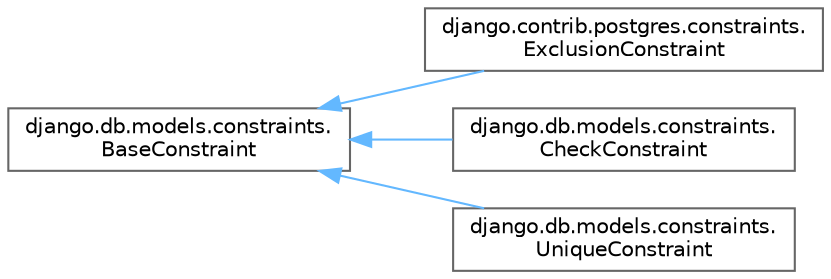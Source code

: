 digraph "Graphical Class Hierarchy"
{
 // LATEX_PDF_SIZE
  bgcolor="transparent";
  edge [fontname=Helvetica,fontsize=10,labelfontname=Helvetica,labelfontsize=10];
  node [fontname=Helvetica,fontsize=10,shape=box,height=0.2,width=0.4];
  rankdir="LR";
  Node0 [id="Node000000",label="django.db.models.constraints.\lBaseConstraint",height=0.2,width=0.4,color="grey40", fillcolor="white", style="filled",URL="$classdjango_1_1db_1_1models_1_1constraints_1_1_base_constraint.html",tooltip=" "];
  Node0 -> Node1 [id="edge1486_Node000000_Node000001",dir="back",color="steelblue1",style="solid",tooltip=" "];
  Node1 [id="Node000001",label="django.contrib.postgres.constraints.\lExclusionConstraint",height=0.2,width=0.4,color="grey40", fillcolor="white", style="filled",URL="$classdjango_1_1contrib_1_1postgres_1_1constraints_1_1_exclusion_constraint.html",tooltip=" "];
  Node0 -> Node2 [id="edge1487_Node000000_Node000002",dir="back",color="steelblue1",style="solid",tooltip=" "];
  Node2 [id="Node000002",label="django.db.models.constraints.\lCheckConstraint",height=0.2,width=0.4,color="grey40", fillcolor="white", style="filled",URL="$classdjango_1_1db_1_1models_1_1constraints_1_1_check_constraint.html",tooltip=" "];
  Node0 -> Node3 [id="edge1488_Node000000_Node000003",dir="back",color="steelblue1",style="solid",tooltip=" "];
  Node3 [id="Node000003",label="django.db.models.constraints.\lUniqueConstraint",height=0.2,width=0.4,color="grey40", fillcolor="white", style="filled",URL="$classdjango_1_1db_1_1models_1_1constraints_1_1_unique_constraint.html",tooltip=" "];
}
